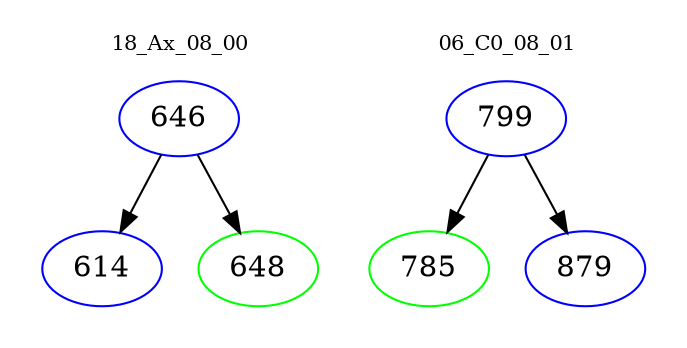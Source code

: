 digraph{
subgraph cluster_0 {
color = white
label = "18_Ax_08_00";
fontsize=10;
T0_646 [label="646", color="blue"]
T0_646 -> T0_614 [color="black"]
T0_614 [label="614", color="blue"]
T0_646 -> T0_648 [color="black"]
T0_648 [label="648", color="green"]
}
subgraph cluster_1 {
color = white
label = "06_C0_08_01";
fontsize=10;
T1_799 [label="799", color="blue"]
T1_799 -> T1_785 [color="black"]
T1_785 [label="785", color="green"]
T1_799 -> T1_879 [color="black"]
T1_879 [label="879", color="blue"]
}
}
